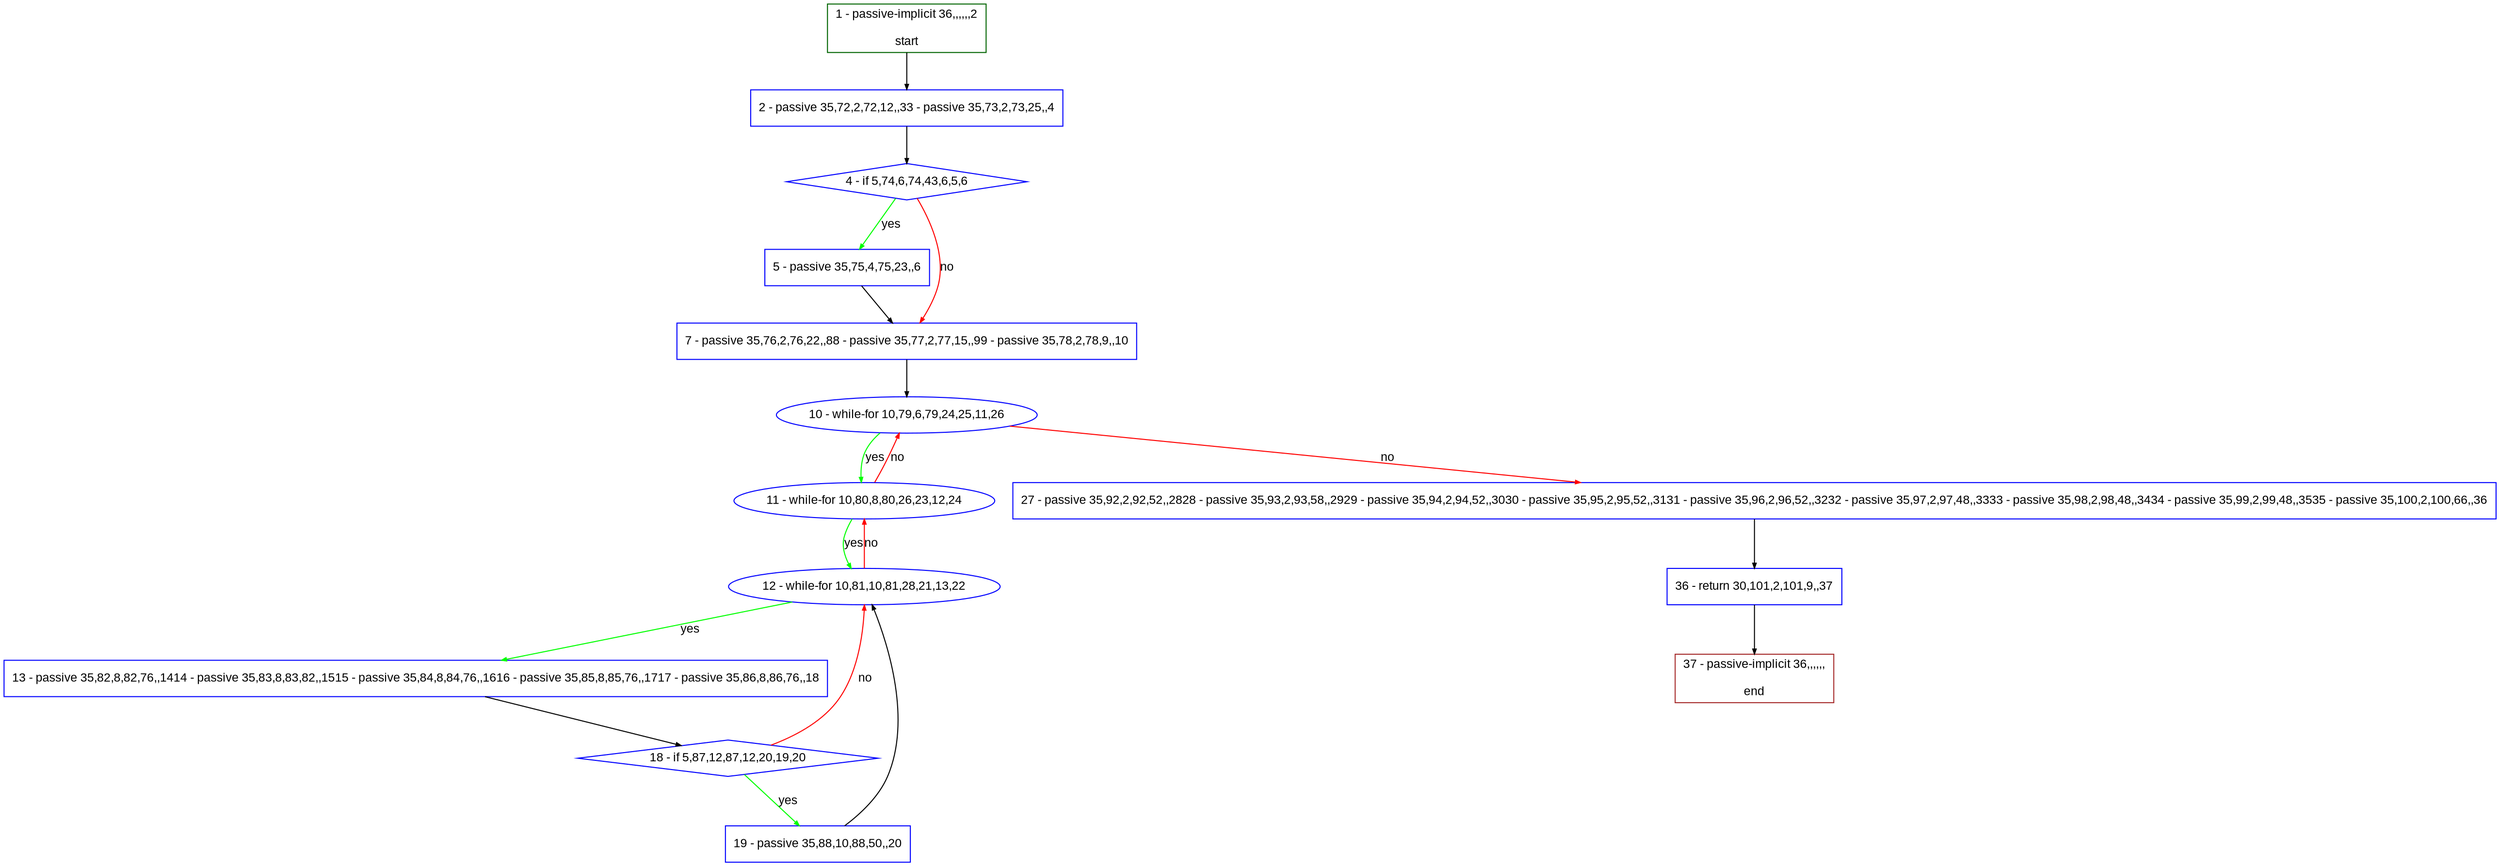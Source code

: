 digraph "" {
  graph [pack="true", label="", fontsize="12", packmode="clust", fontname="Arial", fillcolor="#FFFFCC", bgcolor="white", style="rounded,filled", compound="true"];
  node [node_initialized="no", label="", color="grey", fontsize="12", fillcolor="white", fontname="Arial", style="filled", shape="rectangle", compound="true", fixedsize="false"];
  edge [fontcolor="black", arrowhead="normal", arrowtail="none", arrowsize="0.5", ltail="", label="", color="black", fontsize="12", lhead="", fontname="Arial", dir="forward", compound="true"];
  __N1 [label="2 - passive 35,72,2,72,12,,33 - passive 35,73,2,73,25,,4", color="#0000ff", fillcolor="#ffffff", style="filled", shape="box"];
  __N2 [label="1 - passive-implicit 36,,,,,,2\n\nstart", color="#006400", fillcolor="#ffffff", style="filled", shape="box"];
  __N3 [label="4 - if 5,74,6,74,43,6,5,6", color="#0000ff", fillcolor="#ffffff", style="filled", shape="diamond"];
  __N4 [label="5 - passive 35,75,4,75,23,,6", color="#0000ff", fillcolor="#ffffff", style="filled", shape="box"];
  __N5 [label="7 - passive 35,76,2,76,22,,88 - passive 35,77,2,77,15,,99 - passive 35,78,2,78,9,,10", color="#0000ff", fillcolor="#ffffff", style="filled", shape="box"];
  __N6 [label="10 - while-for 10,79,6,79,24,25,11,26", color="#0000ff", fillcolor="#ffffff", style="filled", shape="oval"];
  __N7 [label="11 - while-for 10,80,8,80,26,23,12,24", color="#0000ff", fillcolor="#ffffff", style="filled", shape="oval"];
  __N8 [label="27 - passive 35,92,2,92,52,,2828 - passive 35,93,2,93,58,,2929 - passive 35,94,2,94,52,,3030 - passive 35,95,2,95,52,,3131 - passive 35,96,2,96,52,,3232 - passive 35,97,2,97,48,,3333 - passive 35,98,2,98,48,,3434 - passive 35,99,2,99,48,,3535 - passive 35,100,2,100,66,,36", color="#0000ff", fillcolor="#ffffff", style="filled", shape="box"];
  __N9 [label="12 - while-for 10,81,10,81,28,21,13,22", color="#0000ff", fillcolor="#ffffff", style="filled", shape="oval"];
  __N10 [label="13 - passive 35,82,8,82,76,,1414 - passive 35,83,8,83,82,,1515 - passive 35,84,8,84,76,,1616 - passive 35,85,8,85,76,,1717 - passive 35,86,8,86,76,,18", color="#0000ff", fillcolor="#ffffff", style="filled", shape="box"];
  __N11 [label="18 - if 5,87,12,87,12,20,19,20", color="#0000ff", fillcolor="#ffffff", style="filled", shape="diamond"];
  __N12 [label="19 - passive 35,88,10,88,50,,20", color="#0000ff", fillcolor="#ffffff", style="filled", shape="box"];
  __N13 [label="36 - return 30,101,2,101,9,,37", color="#0000ff", fillcolor="#ffffff", style="filled", shape="box"];
  __N14 [label="37 - passive-implicit 36,,,,,,\n\nend", color="#a52a2a", fillcolor="#ffffff", style="filled", shape="box"];
  __N2 -> __N1 [arrowhead="normal", arrowtail="none", color="#000000", label="", dir="forward"];
  __N1 -> __N3 [arrowhead="normal", arrowtail="none", color="#000000", label="", dir="forward"];
  __N3 -> __N4 [arrowhead="normal", arrowtail="none", color="#00ff00", label="yes", dir="forward"];
  __N3 -> __N5 [arrowhead="normal", arrowtail="none", color="#ff0000", label="no", dir="forward"];
  __N4 -> __N5 [arrowhead="normal", arrowtail="none", color="#000000", label="", dir="forward"];
  __N5 -> __N6 [arrowhead="normal", arrowtail="none", color="#000000", label="", dir="forward"];
  __N6 -> __N7 [arrowhead="normal", arrowtail="none", color="#00ff00", label="yes", dir="forward"];
  __N7 -> __N6 [arrowhead="normal", arrowtail="none", color="#ff0000", label="no", dir="forward"];
  __N6 -> __N8 [arrowhead="normal", arrowtail="none", color="#ff0000", label="no", dir="forward"];
  __N7 -> __N9 [arrowhead="normal", arrowtail="none", color="#00ff00", label="yes", dir="forward"];
  __N9 -> __N7 [arrowhead="normal", arrowtail="none", color="#ff0000", label="no", dir="forward"];
  __N9 -> __N10 [arrowhead="normal", arrowtail="none", color="#00ff00", label="yes", dir="forward"];
  __N10 -> __N11 [arrowhead="normal", arrowtail="none", color="#000000", label="", dir="forward"];
  __N11 -> __N9 [arrowhead="normal", arrowtail="none", color="#ff0000", label="no", dir="forward"];
  __N11 -> __N12 [arrowhead="normal", arrowtail="none", color="#00ff00", label="yes", dir="forward"];
  __N12 -> __N9 [arrowhead="normal", arrowtail="none", color="#000000", label="", dir="forward"];
  __N8 -> __N13 [arrowhead="normal", arrowtail="none", color="#000000", label="", dir="forward"];
  __N13 -> __N14 [arrowhead="normal", arrowtail="none", color="#000000", label="", dir="forward"];
}
